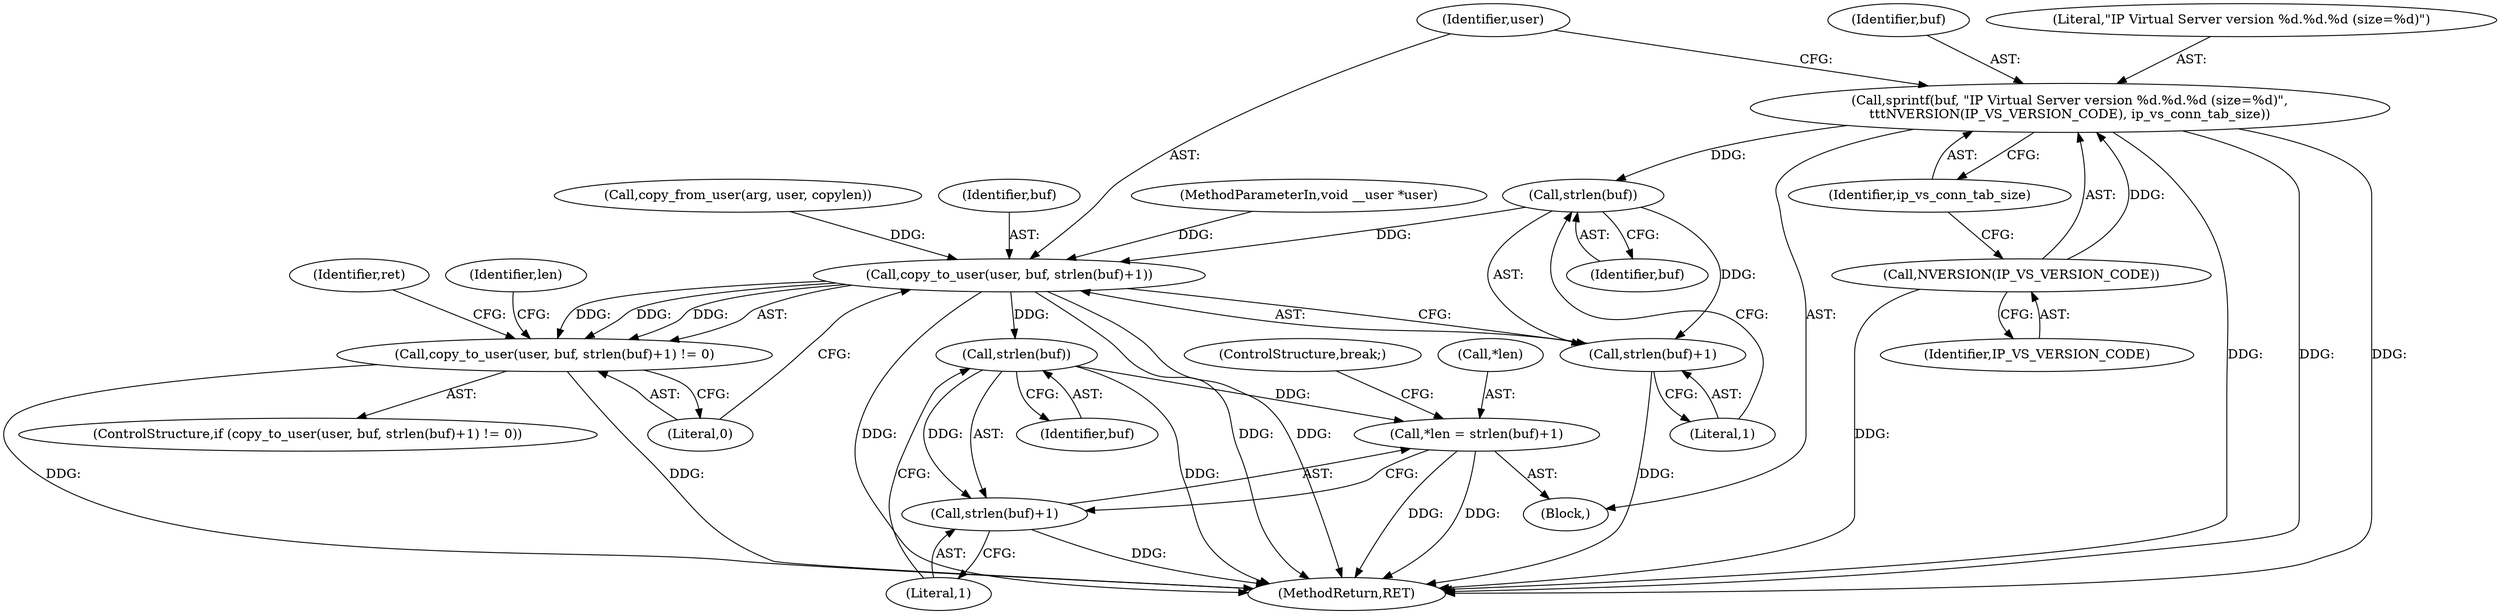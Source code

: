 digraph "0_linux_2d8a041b7bfe1097af21441cb77d6af95f4f4680@API" {
"1000317" [label="(Call,sprintf(buf, \"IP Virtual Server version %d.%d.%d (size=%d)\",\n\t\t\tNVERSION(IP_VS_VERSION_CODE), ip_vs_conn_tab_size))"];
"1000320" [label="(Call,NVERSION(IP_VS_VERSION_CODE))"];
"1000329" [label="(Call,strlen(buf))"];
"1000325" [label="(Call,copy_to_user(user, buf, strlen(buf)+1))"];
"1000324" [label="(Call,copy_to_user(user, buf, strlen(buf)+1) != 0)"];
"1000343" [label="(Call,strlen(buf))"];
"1000339" [label="(Call,*len = strlen(buf)+1)"];
"1000342" [label="(Call,strlen(buf)+1)"];
"1000328" [label="(Call,strlen(buf)+1)"];
"1000345" [label="(Literal,1)"];
"1000346" [label="(ControlStructure,break;)"];
"1000318" [label="(Identifier,buf)"];
"1000322" [label="(Identifier,ip_vs_conn_tab_size)"];
"1000104" [label="(MethodParameterIn,void __user *user)"];
"1000342" [label="(Call,strlen(buf)+1)"];
"1000340" [label="(Call,*len)"];
"1000330" [label="(Identifier,buf)"];
"1000343" [label="(Call,strlen(buf))"];
"1000179" [label="(Call,copy_from_user(arg, user, copylen))"];
"1000329" [label="(Call,strlen(buf))"];
"1000317" [label="(Call,sprintf(buf, \"IP Virtual Server version %d.%d.%d (size=%d)\",\n\t\t\tNVERSION(IP_VS_VERSION_CODE), ip_vs_conn_tab_size))"];
"1000319" [label="(Literal,\"IP Virtual Server version %d.%d.%d (size=%d)\")"];
"1000326" [label="(Identifier,user)"];
"1000335" [label="(Identifier,ret)"];
"1000324" [label="(Call,copy_to_user(user, buf, strlen(buf)+1) != 0)"];
"1000325" [label="(Call,copy_to_user(user, buf, strlen(buf)+1))"];
"1000575" [label="(MethodReturn,RET)"];
"1000323" [label="(ControlStructure,if (copy_to_user(user, buf, strlen(buf)+1) != 0))"];
"1000321" [label="(Identifier,IP_VS_VERSION_CODE)"];
"1000315" [label="(Block,)"];
"1000344" [label="(Identifier,buf)"];
"1000320" [label="(Call,NVERSION(IP_VS_VERSION_CODE))"];
"1000341" [label="(Identifier,len)"];
"1000328" [label="(Call,strlen(buf)+1)"];
"1000339" [label="(Call,*len = strlen(buf)+1)"];
"1000331" [label="(Literal,1)"];
"1000327" [label="(Identifier,buf)"];
"1000332" [label="(Literal,0)"];
"1000317" -> "1000315"  [label="AST: "];
"1000317" -> "1000322"  [label="CFG: "];
"1000318" -> "1000317"  [label="AST: "];
"1000319" -> "1000317"  [label="AST: "];
"1000320" -> "1000317"  [label="AST: "];
"1000322" -> "1000317"  [label="AST: "];
"1000326" -> "1000317"  [label="CFG: "];
"1000317" -> "1000575"  [label="DDG: "];
"1000317" -> "1000575"  [label="DDG: "];
"1000317" -> "1000575"  [label="DDG: "];
"1000320" -> "1000317"  [label="DDG: "];
"1000317" -> "1000329"  [label="DDG: "];
"1000320" -> "1000321"  [label="CFG: "];
"1000321" -> "1000320"  [label="AST: "];
"1000322" -> "1000320"  [label="CFG: "];
"1000320" -> "1000575"  [label="DDG: "];
"1000329" -> "1000328"  [label="AST: "];
"1000329" -> "1000330"  [label="CFG: "];
"1000330" -> "1000329"  [label="AST: "];
"1000331" -> "1000329"  [label="CFG: "];
"1000329" -> "1000325"  [label="DDG: "];
"1000329" -> "1000328"  [label="DDG: "];
"1000325" -> "1000324"  [label="AST: "];
"1000325" -> "1000328"  [label="CFG: "];
"1000326" -> "1000325"  [label="AST: "];
"1000327" -> "1000325"  [label="AST: "];
"1000328" -> "1000325"  [label="AST: "];
"1000332" -> "1000325"  [label="CFG: "];
"1000325" -> "1000575"  [label="DDG: "];
"1000325" -> "1000575"  [label="DDG: "];
"1000325" -> "1000575"  [label="DDG: "];
"1000325" -> "1000324"  [label="DDG: "];
"1000325" -> "1000324"  [label="DDG: "];
"1000325" -> "1000324"  [label="DDG: "];
"1000179" -> "1000325"  [label="DDG: "];
"1000104" -> "1000325"  [label="DDG: "];
"1000325" -> "1000343"  [label="DDG: "];
"1000324" -> "1000323"  [label="AST: "];
"1000324" -> "1000332"  [label="CFG: "];
"1000332" -> "1000324"  [label="AST: "];
"1000335" -> "1000324"  [label="CFG: "];
"1000341" -> "1000324"  [label="CFG: "];
"1000324" -> "1000575"  [label="DDG: "];
"1000324" -> "1000575"  [label="DDG: "];
"1000343" -> "1000342"  [label="AST: "];
"1000343" -> "1000344"  [label="CFG: "];
"1000344" -> "1000343"  [label="AST: "];
"1000345" -> "1000343"  [label="CFG: "];
"1000343" -> "1000575"  [label="DDG: "];
"1000343" -> "1000339"  [label="DDG: "];
"1000343" -> "1000342"  [label="DDG: "];
"1000339" -> "1000315"  [label="AST: "];
"1000339" -> "1000342"  [label="CFG: "];
"1000340" -> "1000339"  [label="AST: "];
"1000342" -> "1000339"  [label="AST: "];
"1000346" -> "1000339"  [label="CFG: "];
"1000339" -> "1000575"  [label="DDG: "];
"1000339" -> "1000575"  [label="DDG: "];
"1000342" -> "1000345"  [label="CFG: "];
"1000345" -> "1000342"  [label="AST: "];
"1000342" -> "1000575"  [label="DDG: "];
"1000328" -> "1000331"  [label="CFG: "];
"1000331" -> "1000328"  [label="AST: "];
"1000328" -> "1000575"  [label="DDG: "];
}
